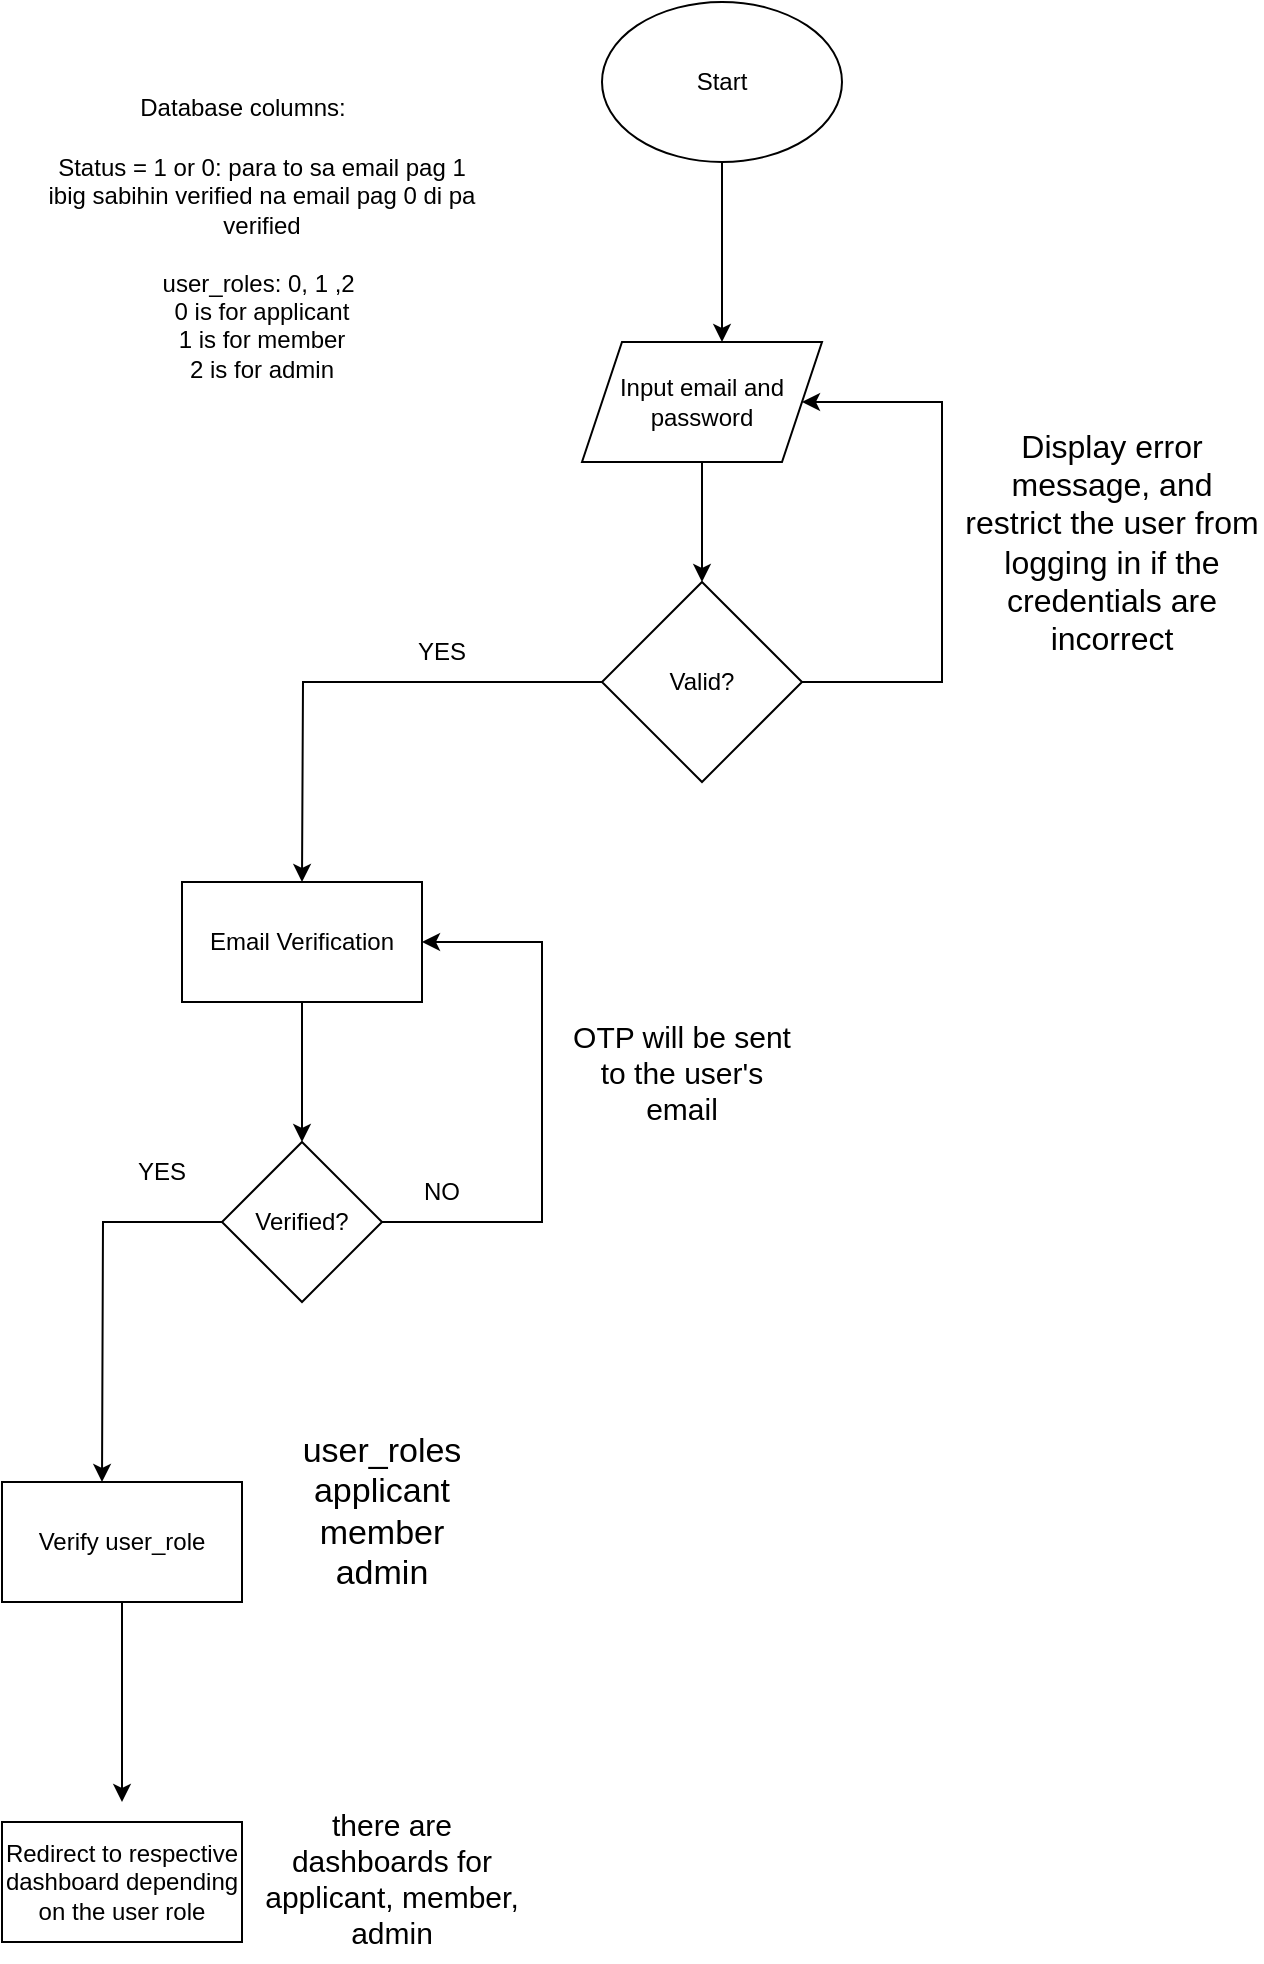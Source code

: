 <mxfile version="21.8.2" type="device">
  <diagram name="Page-1" id="VPrNaX9Sbori8a0B1ZBJ">
    <mxGraphModel dx="699" dy="1929" grid="1" gridSize="10" guides="1" tooltips="1" connect="1" arrows="1" fold="1" page="1" pageScale="1" pageWidth="850" pageHeight="1100" math="0" shadow="0">
      <root>
        <mxCell id="0" />
        <mxCell id="1" parent="0" />
        <mxCell id="ZcXm5Vle8xfI6ytua30U-2" style="edgeStyle=orthogonalEdgeStyle;rounded=0;orthogonalLoop=1;jettySize=auto;html=1;" edge="1" parent="1" source="ZcXm5Vle8xfI6ytua30U-1">
          <mxGeometry relative="1" as="geometry">
            <mxPoint x="360" y="290" as="targetPoint" />
          </mxGeometry>
        </mxCell>
        <mxCell id="ZcXm5Vle8xfI6ytua30U-1" value="Start" style="ellipse;whiteSpace=wrap;html=1;" vertex="1" parent="1">
          <mxGeometry x="300" y="120" width="120" height="80" as="geometry" />
        </mxCell>
        <mxCell id="ZcXm5Vle8xfI6ytua30U-4" style="edgeStyle=orthogonalEdgeStyle;rounded=0;orthogonalLoop=1;jettySize=auto;html=1;" edge="1" parent="1" source="ZcXm5Vle8xfI6ytua30U-3">
          <mxGeometry relative="1" as="geometry">
            <mxPoint x="350" y="410" as="targetPoint" />
          </mxGeometry>
        </mxCell>
        <mxCell id="ZcXm5Vle8xfI6ytua30U-3" value="Input email and password" style="shape=parallelogram;perimeter=parallelogramPerimeter;whiteSpace=wrap;html=1;fixedSize=1;" vertex="1" parent="1">
          <mxGeometry x="290" y="290" width="120" height="60" as="geometry" />
        </mxCell>
        <mxCell id="ZcXm5Vle8xfI6ytua30U-6" style="edgeStyle=orthogonalEdgeStyle;rounded=0;orthogonalLoop=1;jettySize=auto;html=1;" edge="1" parent="1" source="ZcXm5Vle8xfI6ytua30U-5">
          <mxGeometry relative="1" as="geometry">
            <mxPoint x="150" y="560" as="targetPoint" />
          </mxGeometry>
        </mxCell>
        <mxCell id="ZcXm5Vle8xfI6ytua30U-25" style="edgeStyle=orthogonalEdgeStyle;rounded=0;orthogonalLoop=1;jettySize=auto;html=1;entryX=1;entryY=0.5;entryDx=0;entryDy=0;" edge="1" parent="1" source="ZcXm5Vle8xfI6ytua30U-5" target="ZcXm5Vle8xfI6ytua30U-3">
          <mxGeometry relative="1" as="geometry">
            <Array as="points">
              <mxPoint x="470" y="460" />
              <mxPoint x="470" y="320" />
            </Array>
          </mxGeometry>
        </mxCell>
        <mxCell id="ZcXm5Vle8xfI6ytua30U-5" value="Valid?" style="rhombus;whiteSpace=wrap;html=1;" vertex="1" parent="1">
          <mxGeometry x="300" y="410" width="100" height="100" as="geometry" />
        </mxCell>
        <mxCell id="ZcXm5Vle8xfI6ytua30U-7" value="YES" style="text;html=1;strokeColor=none;fillColor=none;align=center;verticalAlign=middle;whiteSpace=wrap;rounded=0;" vertex="1" parent="1">
          <mxGeometry x="190" y="430" width="60" height="30" as="geometry" />
        </mxCell>
        <mxCell id="ZcXm5Vle8xfI6ytua30U-10" style="edgeStyle=orthogonalEdgeStyle;rounded=0;orthogonalLoop=1;jettySize=auto;html=1;" edge="1" parent="1" source="ZcXm5Vle8xfI6ytua30U-8">
          <mxGeometry relative="1" as="geometry">
            <mxPoint x="150" y="690" as="targetPoint" />
          </mxGeometry>
        </mxCell>
        <mxCell id="ZcXm5Vle8xfI6ytua30U-8" value="Email Verification" style="rounded=0;whiteSpace=wrap;html=1;" vertex="1" parent="1">
          <mxGeometry x="90" y="560" width="120" height="60" as="geometry" />
        </mxCell>
        <mxCell id="ZcXm5Vle8xfI6ytua30U-12" style="edgeStyle=orthogonalEdgeStyle;rounded=0;orthogonalLoop=1;jettySize=auto;html=1;entryX=1;entryY=0.5;entryDx=0;entryDy=0;" edge="1" parent="1" source="ZcXm5Vle8xfI6ytua30U-11" target="ZcXm5Vle8xfI6ytua30U-8">
          <mxGeometry relative="1" as="geometry">
            <mxPoint x="260" y="730" as="targetPoint" />
            <Array as="points">
              <mxPoint x="270" y="730" />
              <mxPoint x="270" y="590" />
            </Array>
          </mxGeometry>
        </mxCell>
        <mxCell id="ZcXm5Vle8xfI6ytua30U-17" style="edgeStyle=orthogonalEdgeStyle;rounded=0;orthogonalLoop=1;jettySize=auto;html=1;" edge="1" parent="1" source="ZcXm5Vle8xfI6ytua30U-11">
          <mxGeometry relative="1" as="geometry">
            <mxPoint x="50" y="860" as="targetPoint" />
          </mxGeometry>
        </mxCell>
        <mxCell id="ZcXm5Vle8xfI6ytua30U-11" value="Verified?" style="rhombus;whiteSpace=wrap;html=1;" vertex="1" parent="1">
          <mxGeometry x="110" y="690" width="80" height="80" as="geometry" />
        </mxCell>
        <mxCell id="ZcXm5Vle8xfI6ytua30U-13" value="&lt;font style=&quot;font-size: 15px;&quot;&gt;OTP will be sent to the user&#39;s email&lt;/font&gt;" style="text;html=1;strokeColor=none;fillColor=none;align=center;verticalAlign=middle;whiteSpace=wrap;rounded=0;" vertex="1" parent="1">
          <mxGeometry x="280" y="620" width="120" height="70" as="geometry" />
        </mxCell>
        <mxCell id="ZcXm5Vle8xfI6ytua30U-15" value="NO" style="text;html=1;strokeColor=none;fillColor=none;align=center;verticalAlign=middle;whiteSpace=wrap;rounded=0;" vertex="1" parent="1">
          <mxGeometry x="190" y="700" width="60" height="30" as="geometry" />
        </mxCell>
        <mxCell id="ZcXm5Vle8xfI6ytua30U-16" value="YES" style="text;html=1;strokeColor=none;fillColor=none;align=center;verticalAlign=middle;whiteSpace=wrap;rounded=0;" vertex="1" parent="1">
          <mxGeometry x="50" y="690" width="60" height="30" as="geometry" />
        </mxCell>
        <mxCell id="ZcXm5Vle8xfI6ytua30U-21" style="edgeStyle=orthogonalEdgeStyle;rounded=0;orthogonalLoop=1;jettySize=auto;html=1;" edge="1" parent="1" source="ZcXm5Vle8xfI6ytua30U-19">
          <mxGeometry relative="1" as="geometry">
            <mxPoint x="60" y="1020" as="targetPoint" />
          </mxGeometry>
        </mxCell>
        <mxCell id="ZcXm5Vle8xfI6ytua30U-19" value="Verify user_role&lt;br&gt;" style="rounded=0;whiteSpace=wrap;html=1;" vertex="1" parent="1">
          <mxGeometry y="860" width="120" height="60" as="geometry" />
        </mxCell>
        <mxCell id="ZcXm5Vle8xfI6ytua30U-20" value="user_roles&lt;br style=&quot;font-size: 17px;&quot;&gt;applicant&lt;br style=&quot;font-size: 17px;&quot;&gt;member&lt;br style=&quot;font-size: 17px;&quot;&gt;admin" style="text;html=1;strokeColor=none;fillColor=none;align=center;verticalAlign=middle;whiteSpace=wrap;rounded=0;fontSize=17;" vertex="1" parent="1">
          <mxGeometry x="130" y="840" width="120" height="70" as="geometry" />
        </mxCell>
        <mxCell id="ZcXm5Vle8xfI6ytua30U-22" value="Redirect to respective dashboard depending on the user role" style="rounded=0;whiteSpace=wrap;html=1;" vertex="1" parent="1">
          <mxGeometry y="1030" width="120" height="60" as="geometry" />
        </mxCell>
        <mxCell id="ZcXm5Vle8xfI6ytua30U-23" value="there are dashboards for applicant, member, admin" style="text;html=1;strokeColor=none;fillColor=none;align=center;verticalAlign=middle;whiteSpace=wrap;rounded=0;fontSize=15;" vertex="1" parent="1">
          <mxGeometry x="130" y="1015" width="130" height="85" as="geometry" />
        </mxCell>
        <mxCell id="ZcXm5Vle8xfI6ytua30U-26" value="Display error message, and restrict the user from logging in if the credentials are incorrect" style="text;html=1;strokeColor=none;fillColor=none;align=center;verticalAlign=middle;whiteSpace=wrap;rounded=0;fontSize=16;" vertex="1" parent="1">
          <mxGeometry x="480" y="290" width="150" height="200" as="geometry" />
        </mxCell>
        <mxCell id="ZcXm5Vle8xfI6ytua30U-27" value="Status = 1 or 0: para to sa email pag 1 ibig sabihin verified na email pag 0 di pa verified&lt;br&gt;&lt;br&gt;user_roles: 0, 1 ,2&amp;nbsp;&lt;br&gt;0 is for applicant&lt;br&gt;1 is for member&lt;br&gt;2 is for admin" style="text;html=1;strokeColor=none;fillColor=none;align=center;verticalAlign=middle;whiteSpace=wrap;rounded=0;" vertex="1" parent="1">
          <mxGeometry x="20" y="188" width="220" height="130" as="geometry" />
        </mxCell>
        <mxCell id="ZcXm5Vle8xfI6ytua30U-28" value="Database columns:" style="text;html=1;align=center;verticalAlign=middle;resizable=0;points=[];autosize=1;strokeColor=none;fillColor=none;" vertex="1" parent="1">
          <mxGeometry x="55" y="158" width="130" height="30" as="geometry" />
        </mxCell>
      </root>
    </mxGraphModel>
  </diagram>
</mxfile>
